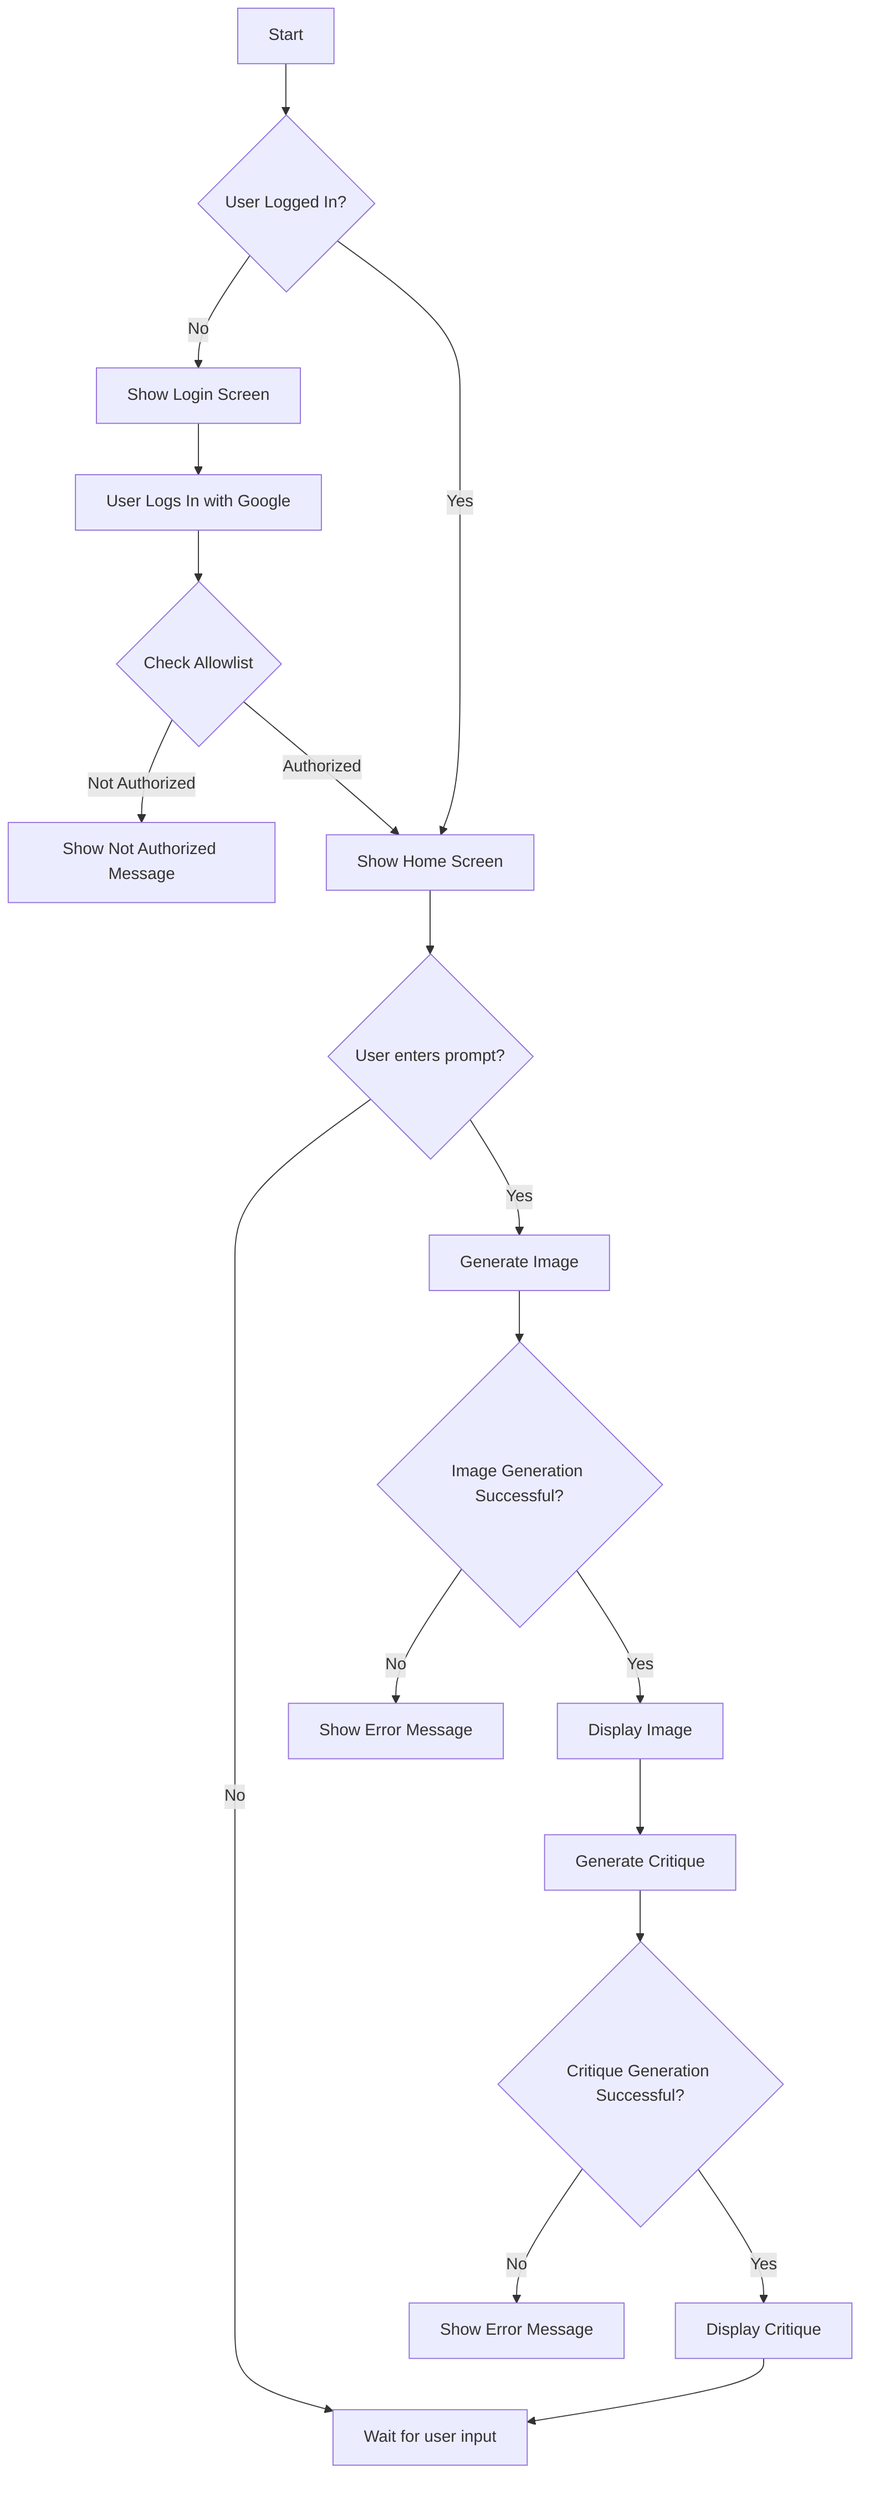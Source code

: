 graph TD
    A[Start] --> B{User Logged In?};
    B -- No --> C[Show Login Screen];
    C --> D[User Logs In with Google];
    D --> E{Check Allowlist};
    E -- "Not Authorized" --> F["Show Not Authorized Message"];
    E -- Authorized --> G[Show Home Screen];
    B -- Yes --> G;

    G --> H{User enters prompt?};
    H -- No --> I[Wait for user input];
    H -- Yes --> J[Generate Image];
    J --> K{Image Generation Successful?};
    K -- No --> L[Show Error Message];
    K -- Yes --> M[Display Image];
    M --> N[Generate Critique];
    N --> O{Critique Generation Successful?};
    O -- No --> P[Show Error Message];
    O -- Yes --> Q[Display Critique];
    Q --> I;